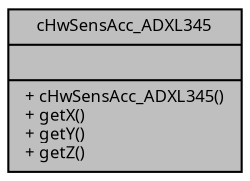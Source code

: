 digraph "cHwSensAcc_ADXL345"
{
  edge [fontname="Sans",fontsize="8",labelfontname="Sans",labelfontsize="8"];
  node [fontname="Sans",fontsize="8",shape=record];
  Node1 [label="{cHwSensAcc_ADXL345\n||+ cHwSensAcc_ADXL345()\l+ getX()\l+ getY()\l+ getZ()\l}",height=0.2,width=0.4,color="black", fillcolor="grey75", style="filled", fontcolor="black"];
}
